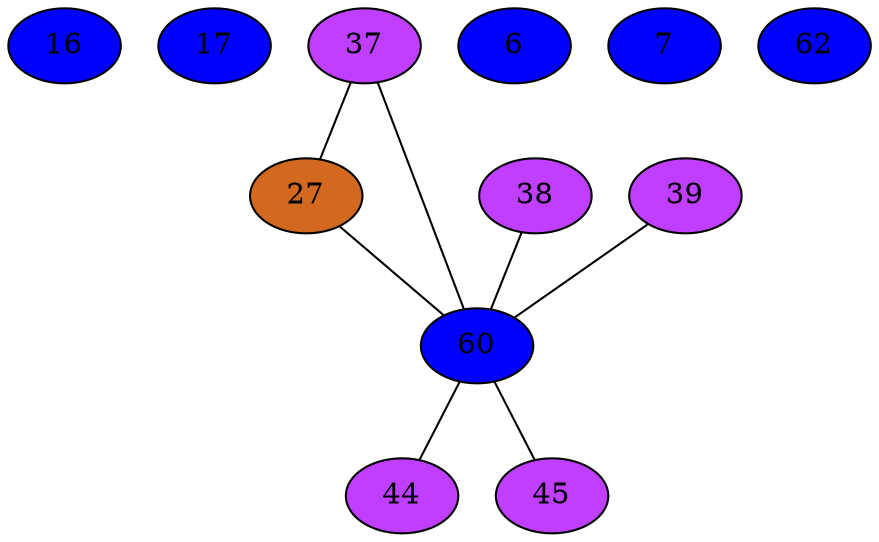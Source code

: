 strict graph {
16[label="16" style=filled fillcolor="blue1"];
17[label="17" style=filled fillcolor="blue1"];
37[label="37" style=filled fillcolor="darkorchid1"];
37 -- 27
37 -- 60
6[label="6" style=filled fillcolor="blue1"];
38[label="38" style=filled fillcolor="darkorchid1"];
38 -- 60
7[label="7" style=filled fillcolor="blue1"];
39[label="39" style=filled fillcolor="darkorchid1"];
39 -- 60
27[label="27" style=filled fillcolor="chocolate"];
27 -- 37
27 -- 60
60[label="60" style=filled fillcolor="blue1"];
60 -- 37
60 -- 38
60 -- 39
60 -- 27
60 -- 44
60 -- 45
44[label="44" style=filled fillcolor="darkorchid1"];
44 -- 60
45[label="45" style=filled fillcolor="darkorchid1"];
45 -- 60
62[label="62" style=filled fillcolor="blue1"];
}